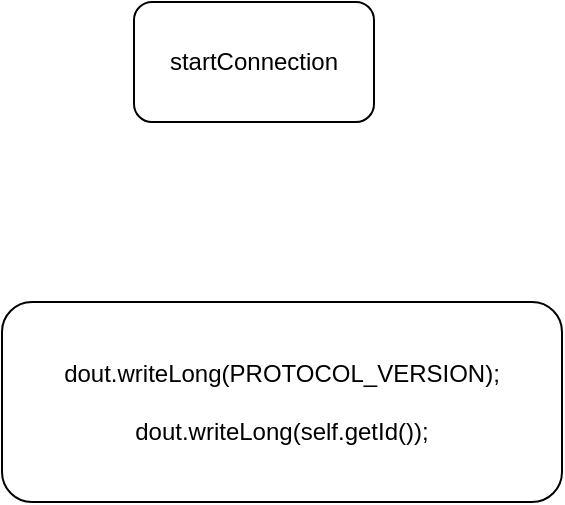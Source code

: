 <mxfile version="14.4.3" type="device" pages="2"><diagram id="QsocvrkDputX2OPnVeu8" name="QuorumCnxManager"><mxGraphModel dx="1086" dy="806" grid="1" gridSize="10" guides="1" tooltips="1" connect="1" arrows="1" fold="1" page="1" pageScale="1" pageWidth="827" pageHeight="1169" math="0" shadow="0"><root><mxCell id="WUCmDCf_k6k6VN738n3j-0"/><mxCell id="WUCmDCf_k6k6VN738n3j-1" parent="WUCmDCf_k6k6VN738n3j-0"/><mxCell id="2MTUcFUvazLQM-hmioUo-0" value="startConnection" style="rounded=1;whiteSpace=wrap;html=1;" vertex="1" parent="WUCmDCf_k6k6VN738n3j-1"><mxGeometry x="200" y="190" width="120" height="60" as="geometry"/></mxCell><mxCell id="2MTUcFUvazLQM-hmioUo-1" value="&lt;div&gt;dout.writeLong(PROTOCOL_VERSION);&lt;/div&gt;&lt;div&gt;&lt;span&gt;&lt;br&gt;&lt;/span&gt;&lt;/div&gt;&lt;div&gt;&lt;span&gt;dout.writeLong(self.getId());&lt;/span&gt;&lt;/div&gt;" style="rounded=1;whiteSpace=wrap;html=1;" vertex="1" parent="WUCmDCf_k6k6VN738n3j-1"><mxGeometry x="134" y="340" width="280" height="100" as="geometry"/></mxCell></root></mxGraphModel></diagram><diagram id="sHdnc9wA3qgYWFOxi9r-" name="第 2 页"><mxGraphModel dx="1086" dy="806" grid="1" gridSize="10" guides="1" tooltips="1" connect="1" arrows="1" fold="1" page="1" pageScale="1" pageWidth="827" pageHeight="1169" math="0" shadow="0"><root><mxCell id="kj7wnVO5dp1bHr-j9up--0"/><mxCell id="kj7wnVO5dp1bHr-j9up--1" parent="kj7wnVO5dp1bHr-j9up--0"/></root></mxGraphModel></diagram></mxfile>